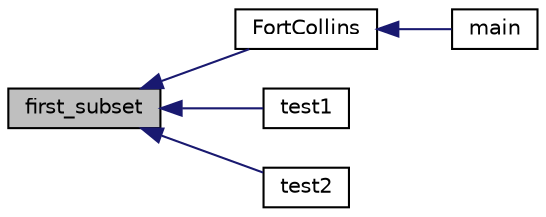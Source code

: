 digraph "first_subset"
{
  edge [fontname="Helvetica",fontsize="10",labelfontname="Helvetica",labelfontsize="10"];
  node [fontname="Helvetica",fontsize="10",shape=record];
  rankdir="LR";
  Node1 [label="first_subset",height=0.2,width=0.4,color="black", fillcolor="grey75", style="filled", fontcolor="black"];
  Node1 -> Node2 [dir="back",color="midnightblue",fontsize="10",style="solid",fontname="Helvetica"];
  Node2 [label="FortCollins",height=0.2,width=0.4,color="black", fillcolor="white", style="filled",URL="$de/ded/test2_8_c.html#a538294936b938a17217afb60c01960c0"];
  Node2 -> Node3 [dir="back",color="midnightblue",fontsize="10",style="solid",fontname="Helvetica"];
  Node3 [label="main",height=0.2,width=0.4,color="black", fillcolor="white", style="filled",URL="$de/ded/test2_8_c.html#a3c04138a5bfe5d72780bb7e82a18e627"];
  Node1 -> Node4 [dir="back",color="midnightblue",fontsize="10",style="solid",fontname="Helvetica"];
  Node4 [label="test1",height=0.2,width=0.4,color="black", fillcolor="white", style="filled",URL="$de/ded/test2_8_c.html#a1440a7779ac56f47a3f355ce4a8c7da0"];
  Node1 -> Node5 [dir="back",color="midnightblue",fontsize="10",style="solid",fontname="Helvetica"];
  Node5 [label="test2",height=0.2,width=0.4,color="black", fillcolor="white", style="filled",URL="$de/ded/test2_8_c.html#a0283886819c7c140a023582b7269e2d0"];
}
